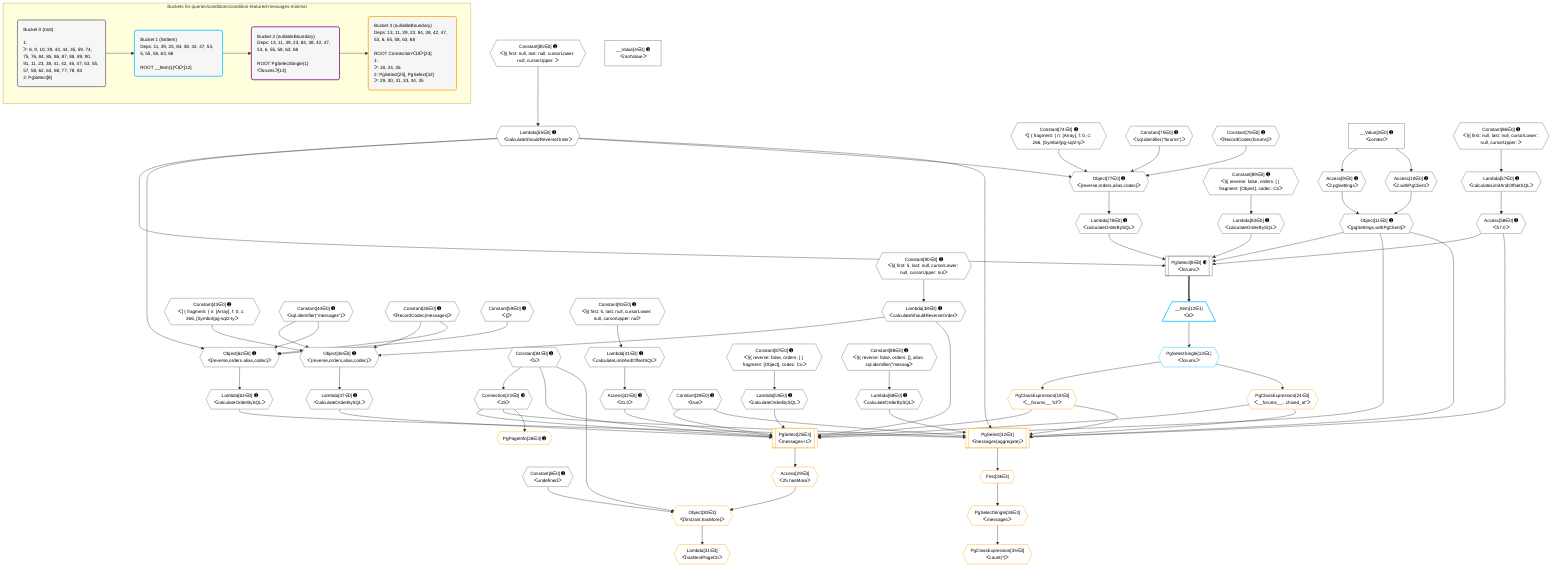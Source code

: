 %%{init: {'themeVariables': { 'fontSize': '12px'}}}%%
graph TD
    classDef path fill:#eee,stroke:#000,color:#000
    classDef plan fill:#fff,stroke-width:1px,color:#000
    classDef itemplan fill:#fff,stroke-width:2px,color:#000
    classDef unbatchedplan fill:#dff,stroke-width:1px,color:#000
    classDef sideeffectplan fill:#fcc,stroke-width:2px,color:#000
    classDef bucket fill:#f6f6f6,color:#000,stroke-width:2px,text-align:left


    %% plan dependencies
    PgSelect8[["PgSelect[8∈0] ➊<br />ᐸforumsᐳ"]]:::plan
    Object11{{"Object[11∈0] ➊<br />ᐸ{pgSettings,withPgClient}ᐳ"}}:::plan
    Lambda55{{"Lambda[55∈0] ➊<br />ᐸcalculateShouldReverseOrderᐳ"}}:::plan
    Access58{{"Access[58∈0] ➊<br />ᐸ57.0ᐳ"}}:::plan
    Lambda78{{"Lambda[78∈0] ➊<br />ᐸcalculateOrderBySQLᐳ"}}:::plan
    Lambda83{{"Lambda[83∈0] ➊<br />ᐸcalculateOrderBySQLᐳ"}}:::plan
    Object11 & Lambda55 & Access58 & Lambda78 & Lambda83 --> PgSelect8
    Object46{{"Object[46∈0] ➊<br />ᐸ{reverse,orders,alias,codec}ᐳ"}}:::plan
    Lambda38{{"Lambda[38∈0] ➊<br />ᐸcalculateShouldReverseOrderᐳ"}}:::plan
    Constant43{{"Constant[43∈0] ➊<br />ᐸ[ { fragment: { n: [Array], f: 0, c: 266, [Symbol(pg-sql2-tyᐳ"}}:::plan
    Constant44{{"Constant[44∈0] ➊<br />ᐸsql.identifier(”messages”)ᐳ"}}:::plan
    Constant45{{"Constant[45∈0] ➊<br />ᐸRecordCodec(messages)ᐳ"}}:::plan
    Lambda38 & Constant43 & Constant44 & Constant45 --> Object46
    Object62{{"Object[62∈0] ➊<br />ᐸ{reverse,orders,alias,codec}ᐳ"}}:::plan
    Constant59{{"Constant[59∈0] ➊<br />ᐸ[]ᐳ"}}:::plan
    Lambda55 & Constant59 & Constant44 & Constant45 --> Object62
    Object77{{"Object[77∈0] ➊<br />ᐸ{reverse,orders,alias,codec}ᐳ"}}:::plan
    Constant74{{"Constant[74∈0] ➊<br />ᐸ[ { fragment: { n: [Array], f: 0, c: 266, [Symbol(pg-sql2-tyᐳ"}}:::plan
    Constant75{{"Constant[75∈0] ➊<br />ᐸsql.identifier(”forums”)ᐳ"}}:::plan
    Constant76{{"Constant[76∈0] ➊<br />ᐸRecordCodec(forums)ᐳ"}}:::plan
    Lambda55 & Constant74 & Constant75 & Constant76 --> Object77
    Access9{{"Access[9∈0] ➊<br />ᐸ2.pgSettingsᐳ"}}:::plan
    Access10{{"Access[10∈0] ➊<br />ᐸ2.withPgClientᐳ"}}:::plan
    Access9 & Access10 --> Object11
    __Value2["__Value[2∈0] ➊<br />ᐸcontextᐳ"]:::plan
    __Value2 --> Access9
    __Value2 --> Access10
    Connection23{{"Connection[23∈0] ➊<br />ᐸ19ᐳ"}}:::plan
    Constant84{{"Constant[84∈0] ➊<br />ᐸ5ᐳ"}}:::plan
    Constant84 --> Connection23
    Constant90{{"Constant[90∈0] ➊<br />ᐸ§{ first: 5, last: null, cursorLower: null, cursorUpper: nulᐳ"}}:::plan
    Constant90 --> Lambda38
    Lambda41{{"Lambda[41∈0] ➊<br />ᐸcalculateLimitAndOffsetSQLᐳ"}}:::plan
    Constant91{{"Constant[91∈0] ➊<br />ᐸ§{ first: 5, last: null, cursorLower: null, cursorUpper: nulᐳ"}}:::plan
    Constant91 --> Lambda41
    Access42{{"Access[42∈0] ➊<br />ᐸ41.0ᐳ"}}:::plan
    Lambda41 --> Access42
    Lambda47{{"Lambda[47∈0] ➊<br />ᐸcalculateOrderBySQLᐳ"}}:::plan
    Object46 --> Lambda47
    Lambda53{{"Lambda[53∈0] ➊<br />ᐸcalculateOrderBySQLᐳ"}}:::plan
    Constant87{{"Constant[87∈0] ➊<br />ᐸ§{ reverse: false, orders: [ { fragment: [Object], codec: Coᐳ"}}:::plan
    Constant87 --> Lambda53
    Constant85{{"Constant[85∈0] ➊<br />ᐸ§{ first: null, last: null, cursorLower: null, cursorUpper: ᐳ"}}:::plan
    Constant85 --> Lambda55
    Lambda57{{"Lambda[57∈0] ➊<br />ᐸcalculateLimitAndOffsetSQLᐳ"}}:::plan
    Constant86{{"Constant[86∈0] ➊<br />ᐸ§{ first: null, last: null, cursorLower: null, cursorUpper: ᐳ"}}:::plan
    Constant86 --> Lambda57
    Lambda57 --> Access58
    Lambda63{{"Lambda[63∈0] ➊<br />ᐸcalculateOrderBySQLᐳ"}}:::plan
    Object62 --> Lambda63
    Lambda68{{"Lambda[68∈0] ➊<br />ᐸcalculateOrderBySQLᐳ"}}:::plan
    Constant88{{"Constant[88∈0] ➊<br />ᐸ§{ reverse: false, orders: [], alias: sql.identifier(”messagᐳ"}}:::plan
    Constant88 --> Lambda68
    Object77 --> Lambda78
    Constant89{{"Constant[89∈0] ➊<br />ᐸ§{ reverse: false, orders: [ { fragment: [Object], codec: Coᐳ"}}:::plan
    Constant89 --> Lambda83
    __Value4["__Value[4∈0] ➊<br />ᐸrootValueᐳ"]:::plan
    Constant6{{"Constant[6∈0] ➊<br />ᐸundefinedᐳ"}}:::plan
    Constant39{{"Constant[39∈0] ➊<br />ᐸtrueᐳ"}}:::plan
    __Item12[/"__Item[12∈1]<br />ᐸ8ᐳ"\]:::itemplan
    PgSelect8 ==> __Item12
    PgSelectSingle13{{"PgSelectSingle[13∈1]<br />ᐸforumsᐳ"}}:::plan
    __Item12 --> PgSelectSingle13
    PgSelect25[["PgSelect[25∈3]<br />ᐸmessages+1ᐳ"]]:::plan
    PgClassExpression18{{"PgClassExpression[18∈3]<br />ᐸ__forums__.”id”ᐳ"}}:::plan
    PgClassExpression24{{"PgClassExpression[24∈3]<br />ᐸ__forums__...chived_at”ᐳ"}}:::plan
    Object11 & PgClassExpression18 & Constant39 & PgClassExpression24 & Connection23 & Constant84 & Lambda38 & Access42 & Lambda47 & Lambda53 --> PgSelect25
    PgSelect32[["PgSelect[32∈3]<br />ᐸmessages(aggregate)ᐳ"]]:::plan
    Object11 & PgClassExpression18 & Constant39 & PgClassExpression24 & Connection23 & Lambda55 & Access58 & Lambda63 & Lambda68 --> PgSelect32
    Object30{{"Object[30∈3]<br />ᐸ{first,last,hasMore}ᐳ"}}:::plan
    Access29{{"Access[29∈3]<br />ᐸ25.hasMoreᐳ"}}:::plan
    Constant84 & Constant6 & Access29 --> Object30
    PgSelectSingle13 --> PgClassExpression18
    PgSelectSingle13 --> PgClassExpression24
    PgPageInfo26{{"PgPageInfo[26∈3] ➊"}}:::plan
    Connection23 --> PgPageInfo26
    PgSelect25 --> Access29
    Lambda31{{"Lambda[31∈3]<br />ᐸhasNextPageCbᐳ"}}:::plan
    Object30 --> Lambda31
    First33{{"First[33∈3]"}}:::plan
    PgSelect32 --> First33
    PgSelectSingle34{{"PgSelectSingle[34∈3]<br />ᐸmessagesᐳ"}}:::plan
    First33 --> PgSelectSingle34
    PgClassExpression35{{"PgClassExpression[35∈3]<br />ᐸcount(*)ᐳ"}}:::plan
    PgSelectSingle34 --> PgClassExpression35

    %% define steps

    subgraph "Buckets for queries/conditions/condition-featured-messages-minimal"
    Bucket0("Bucket 0 (root)<br /><br />1: <br />ᐳ: 6, 9, 10, 39, 43, 44, 45, 59, 74, 75, 76, 84, 85, 86, 87, 88, 89, 90, 91, 11, 23, 38, 41, 42, 46, 47, 53, 55, 57, 58, 62, 63, 68, 77, 78, 83<br />2: PgSelect[8]"):::bucket
    classDef bucket0 stroke:#696969
    class Bucket0,__Value2,__Value4,Constant6,PgSelect8,Access9,Access10,Object11,Connection23,Lambda38,Constant39,Lambda41,Access42,Constant43,Constant44,Constant45,Object46,Lambda47,Lambda53,Lambda55,Lambda57,Access58,Constant59,Object62,Lambda63,Lambda68,Constant74,Constant75,Constant76,Object77,Lambda78,Lambda83,Constant84,Constant85,Constant86,Constant87,Constant88,Constant89,Constant90,Constant91 bucket0
    Bucket1("Bucket 1 (listItem)<br />Deps: 11, 39, 23, 84, 38, 42, 47, 53, 6, 55, 58, 63, 68<br /><br />ROOT __Item{1}ᐸ8ᐳ[12]"):::bucket
    classDef bucket1 stroke:#00bfff
    class Bucket1,__Item12,PgSelectSingle13 bucket1
    Bucket2("Bucket 2 (nullableBoundary)<br />Deps: 13, 11, 39, 23, 84, 38, 42, 47, 53, 6, 55, 58, 63, 68<br /><br />ROOT PgSelectSingle{1}ᐸforumsᐳ[13]"):::bucket
    classDef bucket2 stroke:#7f007f
    class Bucket2 bucket2
    Bucket3("Bucket 3 (nullableBoundary)<br />Deps: 13, 11, 39, 23, 84, 38, 42, 47, 53, 6, 55, 58, 63, 68<br /><br />ROOT Connectionᐸ19ᐳ[23]<br />1: <br />ᐳ: 18, 24, 26<br />2: PgSelect[25], PgSelect[32]<br />ᐳ: 29, 30, 31, 33, 34, 35"):::bucket
    classDef bucket3 stroke:#ffa500
    class Bucket3,PgClassExpression18,PgClassExpression24,PgSelect25,PgPageInfo26,Access29,Object30,Lambda31,PgSelect32,First33,PgSelectSingle34,PgClassExpression35 bucket3
    Bucket0 --> Bucket1
    Bucket1 --> Bucket2
    Bucket2 --> Bucket3
    end